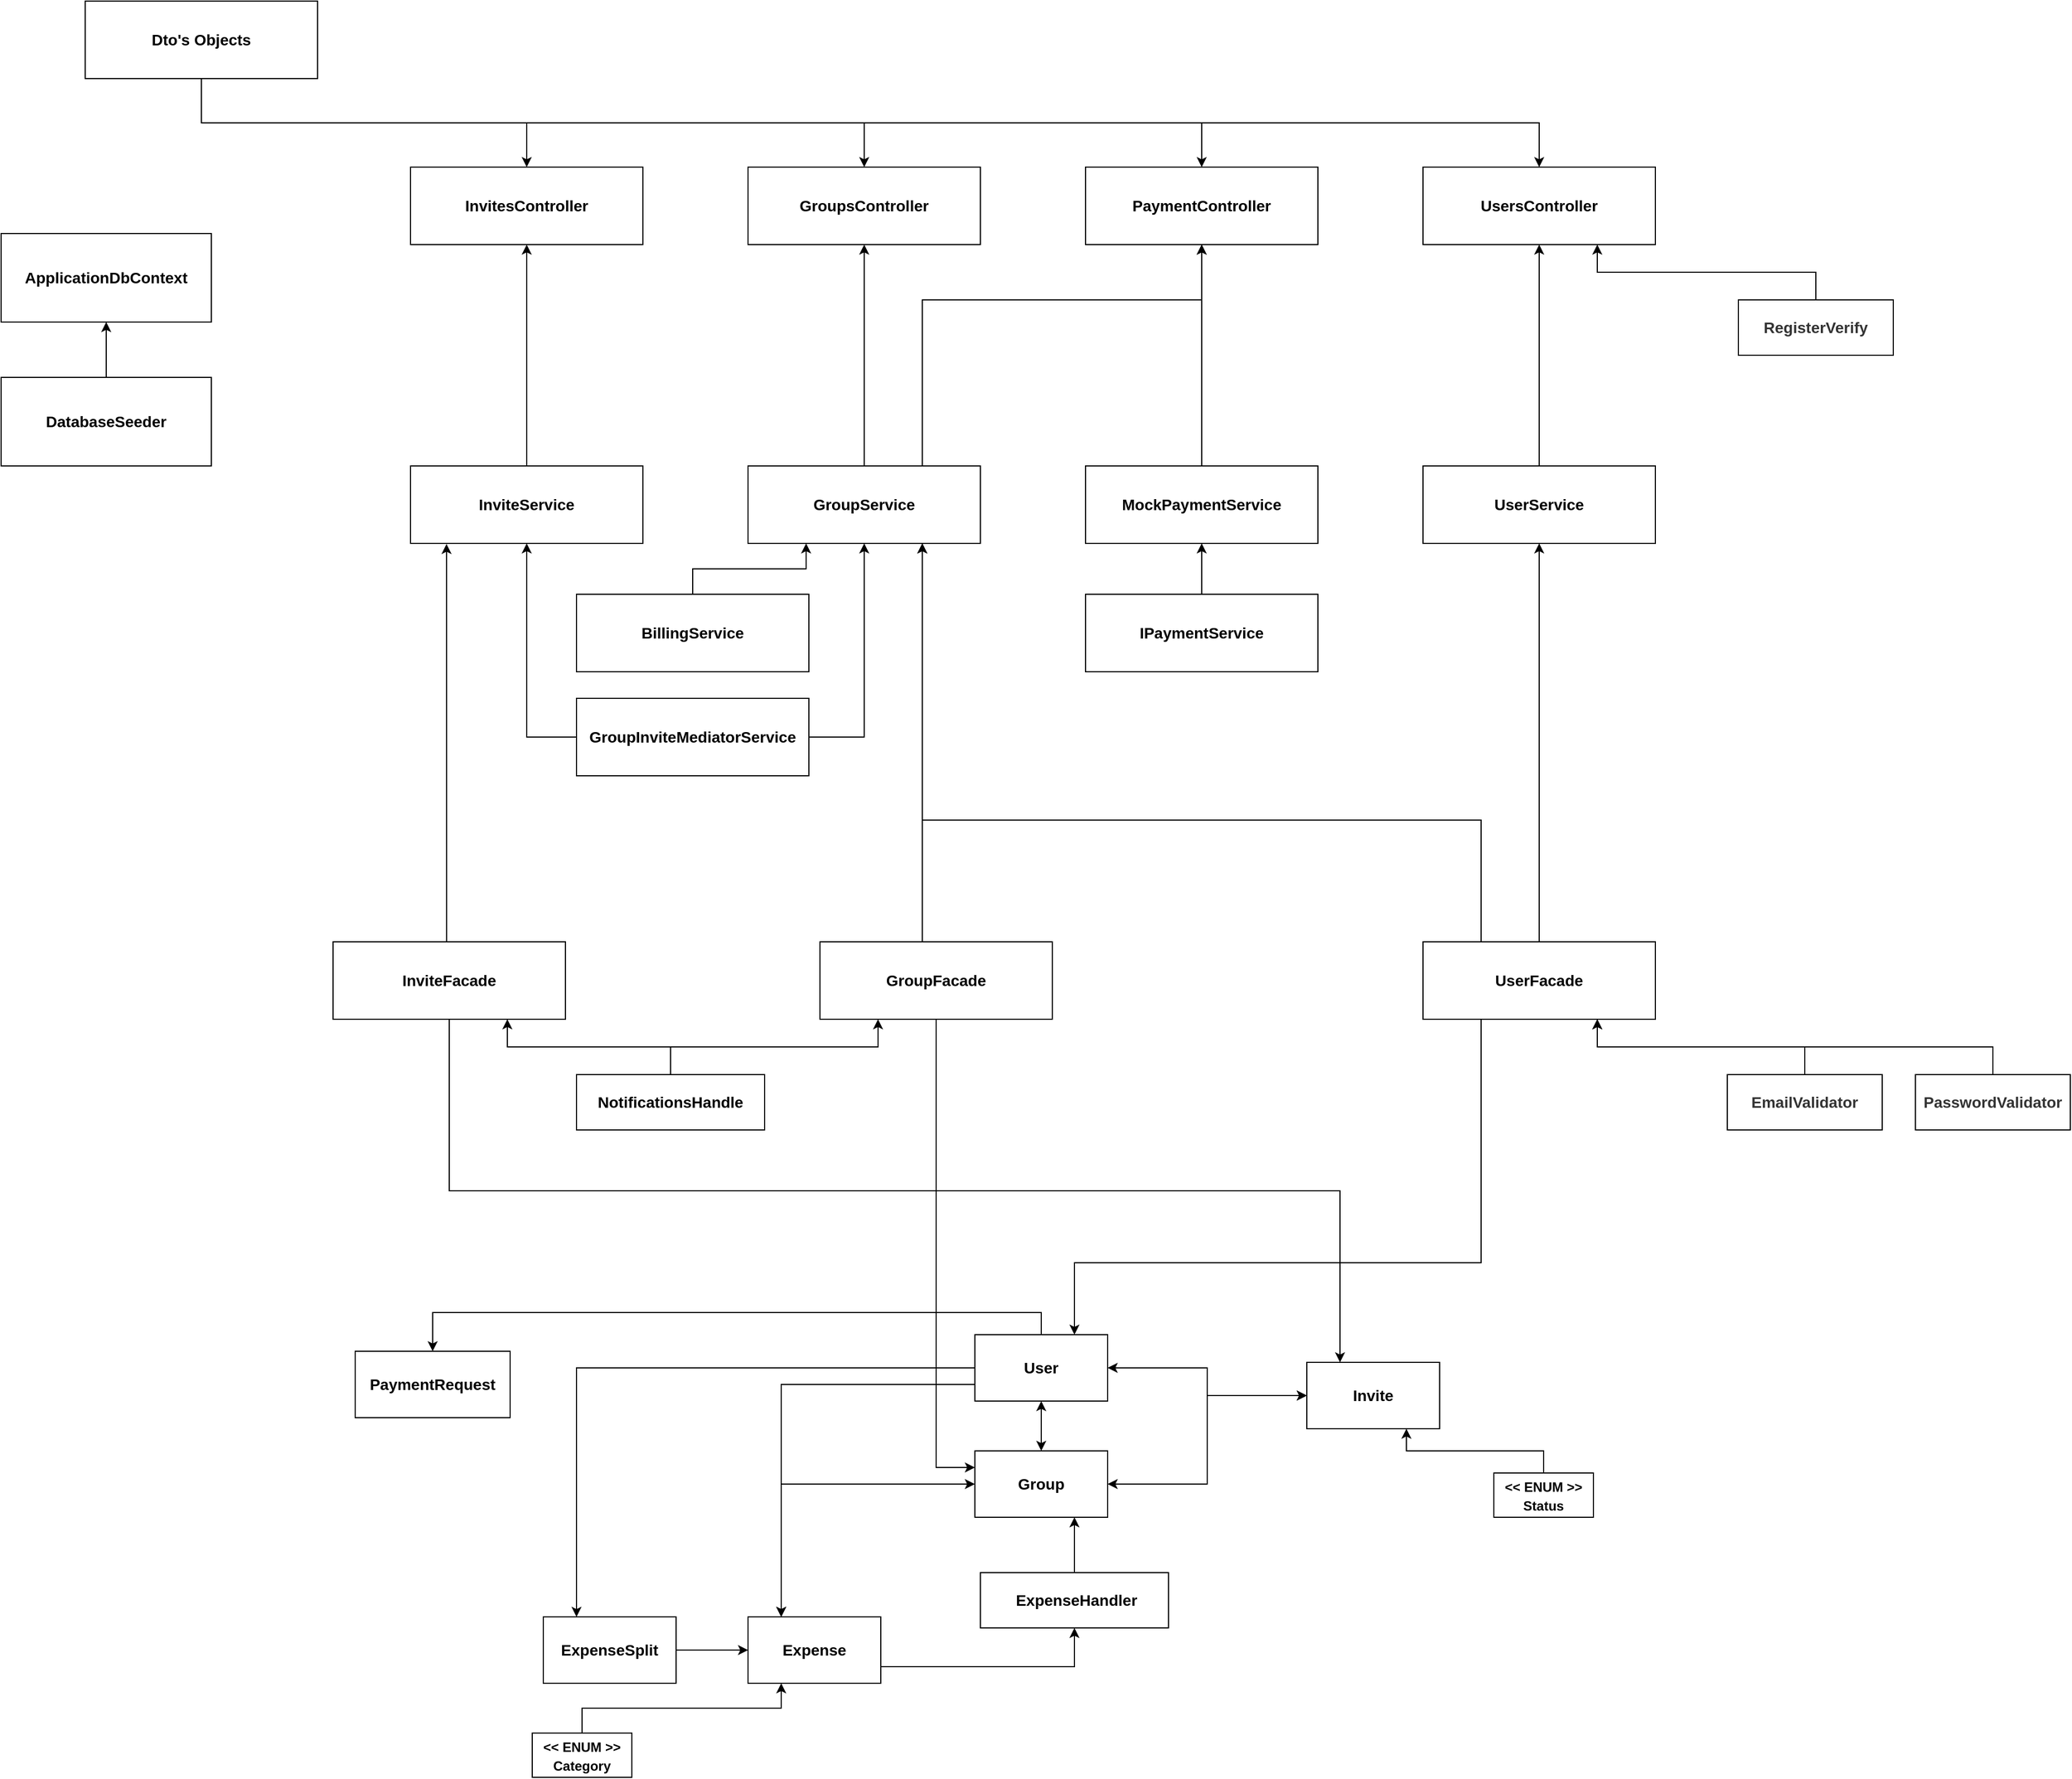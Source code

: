 <mxfile version="18.0.1" type="device"><diagram id="yKaXsd5mCQuFuJImLp-0" name="Page-1"><mxGraphModel dx="3773" dy="2908" grid="1" gridSize="10" guides="1" tooltips="1" connect="1" arrows="1" fold="1" page="1" pageScale="1" pageWidth="827" pageHeight="1169" math="0" shadow="0"><root><mxCell id="0"/><mxCell id="1" parent="0"/><mxCell id="Y6YP4naaNZ0JwO63pL_O-31" value="&lt;span style=&quot;font-weight: 700;&quot;&gt;PaymentRequest&lt;/span&gt;" style="rounded=0;whiteSpace=wrap;html=1;fontSize=14;" parent="1" vertex="1"><mxGeometry x="-380" y="100" width="140" height="60" as="geometry"/></mxCell><mxCell id="lEHrMO7VOH57SdUFecCH-38" style="edgeStyle=orthogonalEdgeStyle;rounded=0;orthogonalLoop=1;jettySize=auto;html=1;exitX=1;exitY=0.75;exitDx=0;exitDy=0;entryX=0.5;entryY=1;entryDx=0;entryDy=0;" edge="1" parent="1" source="Y6YP4naaNZ0JwO63pL_O-32" target="Y6YP4naaNZ0JwO63pL_O-43"><mxGeometry relative="1" as="geometry"/></mxCell><mxCell id="Y6YP4naaNZ0JwO63pL_O-32" value="&lt;span style=&quot;font-weight: 700;&quot;&gt;Expense&lt;/span&gt;" style="rounded=0;whiteSpace=wrap;html=1;fontSize=14;" parent="1" vertex="1"><mxGeometry x="-25" y="340" width="120" height="60" as="geometry"/></mxCell><mxCell id="lEHrMO7VOH57SdUFecCH-13" style="edgeStyle=orthogonalEdgeStyle;rounded=0;orthogonalLoop=1;jettySize=auto;html=1;entryX=0.75;entryY=1;entryDx=0;entryDy=0;exitX=0.5;exitY=0;exitDx=0;exitDy=0;" edge="1" parent="1" source="Y6YP4naaNZ0JwO63pL_O-34" target="Y6YP4naaNZ0JwO63pL_O-37"><mxGeometry relative="1" as="geometry"/></mxCell><mxCell id="Y6YP4naaNZ0JwO63pL_O-34" value="&lt;span style=&quot;font-weight: 700; font-size: 12px;&quot;&gt;&amp;lt;&amp;lt; ENUM &amp;gt;&amp;gt;&lt;br&gt;Status&lt;/span&gt;" style="rounded=0;whiteSpace=wrap;html=1;fontSize=14;" parent="1" vertex="1"><mxGeometry x="649" y="210" width="90" height="40" as="geometry"/></mxCell><mxCell id="Y6YP4naaNZ0JwO63pL_O-35" value="&lt;span style=&quot;font-weight: 700;&quot;&gt;ApplicationDbContext&lt;/span&gt;" style="rounded=0;whiteSpace=wrap;html=1;fontSize=14;" parent="1" vertex="1"><mxGeometry x="-700" y="-910" width="190" height="80" as="geometry"/></mxCell><mxCell id="lEHrMO7VOH57SdUFecCH-34" style="edgeStyle=orthogonalEdgeStyle;rounded=0;orthogonalLoop=1;jettySize=auto;html=1;exitX=0.5;exitY=0;exitDx=0;exitDy=0;entryX=0.75;entryY=1;entryDx=0;entryDy=0;" edge="1" parent="1" source="Y6YP4naaNZ0JwO63pL_O-36" target="Y6YP4naaNZ0JwO63pL_O-88"><mxGeometry relative="1" as="geometry"/></mxCell><mxCell id="lEHrMO7VOH57SdUFecCH-35" style="edgeStyle=orthogonalEdgeStyle;rounded=0;orthogonalLoop=1;jettySize=auto;html=1;entryX=0.25;entryY=1;entryDx=0;entryDy=0;exitX=0.5;exitY=0;exitDx=0;exitDy=0;" edge="1" parent="1" source="Y6YP4naaNZ0JwO63pL_O-36" target="Y6YP4naaNZ0JwO63pL_O-84"><mxGeometry relative="1" as="geometry"/></mxCell><mxCell id="Y6YP4naaNZ0JwO63pL_O-36" value="&lt;span style=&quot;font-weight: 700;&quot;&gt;NotificationsHandle&lt;/span&gt;" style="rounded=0;whiteSpace=wrap;html=1;fontSize=14;" parent="1" vertex="1"><mxGeometry x="-180" y="-150" width="170" height="50" as="geometry"/></mxCell><mxCell id="Y6YP4naaNZ0JwO63pL_O-37" value="&lt;span style=&quot;font-weight: 700;&quot;&gt;Invite&lt;/span&gt;" style="rounded=0;whiteSpace=wrap;html=1;fontSize=14;" parent="1" vertex="1"><mxGeometry x="480" y="110" width="120" height="60" as="geometry"/></mxCell><mxCell id="lEHrMO7VOH57SdUFecCH-6" style="edgeStyle=orthogonalEdgeStyle;rounded=0;orthogonalLoop=1;jettySize=auto;html=1;exitX=0.5;exitY=0;exitDx=0;exitDy=0;entryX=0.75;entryY=1;entryDx=0;entryDy=0;" edge="1" parent="1" source="Y6YP4naaNZ0JwO63pL_O-38" target="Y6YP4naaNZ0JwO63pL_O-86"><mxGeometry relative="1" as="geometry"/></mxCell><mxCell id="Y6YP4naaNZ0JwO63pL_O-38" value="&lt;span style=&quot;color: rgb(51, 51, 51); font-weight: 700;&quot;&gt;EmailValidator&lt;/span&gt;" style="rounded=0;whiteSpace=wrap;html=1;fontSize=14;" parent="1" vertex="1"><mxGeometry x="860" y="-150" width="140" height="50" as="geometry"/></mxCell><mxCell id="lEHrMO7VOH57SdUFecCH-9" style="edgeStyle=orthogonalEdgeStyle;rounded=0;orthogonalLoop=1;jettySize=auto;html=1;exitX=0.5;exitY=0;exitDx=0;exitDy=0;entryX=0.75;entryY=1;entryDx=0;entryDy=0;" edge="1" parent="1" source="Y6YP4naaNZ0JwO63pL_O-39" target="Y6YP4naaNZ0JwO63pL_O-86"><mxGeometry relative="1" as="geometry"/></mxCell><mxCell id="Y6YP4naaNZ0JwO63pL_O-39" value="&lt;span style=&quot;color: rgb(51, 51, 51); font-weight: 700;&quot;&gt;PasswordValidator&lt;/span&gt;" style="rounded=0;whiteSpace=wrap;html=1;fontSize=14;" parent="1" vertex="1"><mxGeometry x="1030" y="-150" width="140" height="50" as="geometry"/></mxCell><mxCell id="lEHrMO7VOH57SdUFecCH-39" style="edgeStyle=orthogonalEdgeStyle;rounded=0;orthogonalLoop=1;jettySize=auto;html=1;exitX=0;exitY=0.75;exitDx=0;exitDy=0;entryX=0.25;entryY=0;entryDx=0;entryDy=0;startArrow=none;startFill=0;" edge="1" parent="1" source="Y6YP4naaNZ0JwO63pL_O-40" target="Y6YP4naaNZ0JwO63pL_O-32"><mxGeometry relative="1" as="geometry"/></mxCell><mxCell id="lEHrMO7VOH57SdUFecCH-42" style="edgeStyle=orthogonalEdgeStyle;rounded=0;orthogonalLoop=1;jettySize=auto;html=1;exitX=0;exitY=0.5;exitDx=0;exitDy=0;entryX=0.25;entryY=0;entryDx=0;entryDy=0;startArrow=none;startFill=0;" edge="1" parent="1" source="Y6YP4naaNZ0JwO63pL_O-40" target="Y6YP4naaNZ0JwO63pL_O-42"><mxGeometry relative="1" as="geometry"/></mxCell><mxCell id="lEHrMO7VOH57SdUFecCH-43" style="edgeStyle=orthogonalEdgeStyle;rounded=0;orthogonalLoop=1;jettySize=auto;html=1;exitX=0.5;exitY=1;exitDx=0;exitDy=0;entryX=0.5;entryY=0;entryDx=0;entryDy=0;startArrow=classic;startFill=1;" edge="1" parent="1" source="Y6YP4naaNZ0JwO63pL_O-40" target="Y6YP4naaNZ0JwO63pL_O-41"><mxGeometry relative="1" as="geometry"/></mxCell><mxCell id="lEHrMO7VOH57SdUFecCH-45" style="edgeStyle=orthogonalEdgeStyle;rounded=0;orthogonalLoop=1;jettySize=auto;html=1;startArrow=classic;startFill=1;" edge="1" parent="1" source="Y6YP4naaNZ0JwO63pL_O-40" target="Y6YP4naaNZ0JwO63pL_O-37"><mxGeometry relative="1" as="geometry"/></mxCell><mxCell id="lEHrMO7VOH57SdUFecCH-48" style="edgeStyle=orthogonalEdgeStyle;rounded=0;orthogonalLoop=1;jettySize=auto;html=1;exitX=0.5;exitY=0;exitDx=0;exitDy=0;entryX=0.5;entryY=0;entryDx=0;entryDy=0;startArrow=none;startFill=0;" edge="1" parent="1" source="Y6YP4naaNZ0JwO63pL_O-40" target="Y6YP4naaNZ0JwO63pL_O-31"><mxGeometry relative="1" as="geometry"/></mxCell><mxCell id="Y6YP4naaNZ0JwO63pL_O-40" value="&lt;span style=&quot;font-weight: 700;&quot;&gt;User&lt;/span&gt;" style="rounded=0;whiteSpace=wrap;html=1;fontSize=14;" parent="1" vertex="1"><mxGeometry x="180" y="85" width="120" height="60" as="geometry"/></mxCell><mxCell id="lEHrMO7VOH57SdUFecCH-40" style="edgeStyle=orthogonalEdgeStyle;rounded=0;orthogonalLoop=1;jettySize=auto;html=1;entryX=0.25;entryY=0;entryDx=0;entryDy=0;startArrow=classic;startFill=1;" edge="1" parent="1" source="Y6YP4naaNZ0JwO63pL_O-41" target="Y6YP4naaNZ0JwO63pL_O-32"><mxGeometry relative="1" as="geometry"/></mxCell><mxCell id="lEHrMO7VOH57SdUFecCH-44" style="edgeStyle=orthogonalEdgeStyle;rounded=0;orthogonalLoop=1;jettySize=auto;html=1;exitX=1;exitY=0.5;exitDx=0;exitDy=0;entryX=0;entryY=0.5;entryDx=0;entryDy=0;startArrow=classic;startFill=1;" edge="1" parent="1" source="Y6YP4naaNZ0JwO63pL_O-41" target="Y6YP4naaNZ0JwO63pL_O-37"><mxGeometry relative="1" as="geometry"/></mxCell><mxCell id="Y6YP4naaNZ0JwO63pL_O-41" value="&lt;span style=&quot;font-weight: 700;&quot;&gt;Group&lt;/span&gt;" style="rounded=0;whiteSpace=wrap;html=1;fontSize=14;" parent="1" vertex="1"><mxGeometry x="180" y="190" width="120" height="60" as="geometry"/></mxCell><mxCell id="lEHrMO7VOH57SdUFecCH-41" style="edgeStyle=orthogonalEdgeStyle;rounded=0;orthogonalLoop=1;jettySize=auto;html=1;entryX=0;entryY=0.5;entryDx=0;entryDy=0;startArrow=none;startFill=0;" edge="1" parent="1" source="Y6YP4naaNZ0JwO63pL_O-42" target="Y6YP4naaNZ0JwO63pL_O-32"><mxGeometry relative="1" as="geometry"/></mxCell><mxCell id="Y6YP4naaNZ0JwO63pL_O-42" value="&lt;span style=&quot;font-weight: 700;&quot;&gt;ExpenseSplit&lt;/span&gt;" style="rounded=0;whiteSpace=wrap;html=1;fontSize=14;" parent="1" vertex="1"><mxGeometry x="-210" y="340" width="120" height="60" as="geometry"/></mxCell><mxCell id="lEHrMO7VOH57SdUFecCH-12" style="edgeStyle=orthogonalEdgeStyle;rounded=0;orthogonalLoop=1;jettySize=auto;html=1;exitX=0.5;exitY=0;exitDx=0;exitDy=0;entryX=0.75;entryY=1;entryDx=0;entryDy=0;" edge="1" parent="1" source="Y6YP4naaNZ0JwO63pL_O-43" target="Y6YP4naaNZ0JwO63pL_O-41"><mxGeometry relative="1" as="geometry"/></mxCell><mxCell id="Y6YP4naaNZ0JwO63pL_O-43" value="&lt;span style=&quot;font-weight: 700;&quot;&gt;&amp;nbsp;ExpenseHandler&lt;/span&gt;" style="rounded=0;whiteSpace=wrap;html=1;fontSize=14;" parent="1" vertex="1"><mxGeometry x="185" y="300" width="170" height="50" as="geometry"/></mxCell><mxCell id="lEHrMO7VOH57SdUFecCH-14" style="edgeStyle=orthogonalEdgeStyle;rounded=0;orthogonalLoop=1;jettySize=auto;html=1;entryX=0.25;entryY=1;entryDx=0;entryDy=0;exitX=0.5;exitY=0;exitDx=0;exitDy=0;" edge="1" parent="1" source="Y6YP4naaNZ0JwO63pL_O-44" target="Y6YP4naaNZ0JwO63pL_O-32"><mxGeometry relative="1" as="geometry"/></mxCell><mxCell id="Y6YP4naaNZ0JwO63pL_O-44" value="&lt;span style=&quot;font-weight: 700; font-size: 12px;&quot;&gt;&amp;lt;&amp;lt; ENUM &amp;gt;&amp;gt;&lt;br&gt;Category&lt;br&gt;&lt;/span&gt;" style="rounded=0;whiteSpace=wrap;html=1;fontSize=14;" parent="1" vertex="1"><mxGeometry x="-220" y="445" width="90" height="40" as="geometry"/></mxCell><mxCell id="lEHrMO7VOH57SdUFecCH-31" style="edgeStyle=orthogonalEdgeStyle;rounded=0;orthogonalLoop=1;jettySize=auto;html=1;exitX=0.75;exitY=0;exitDx=0;exitDy=0;entryX=0.75;entryY=1;entryDx=0;entryDy=0;" edge="1" parent="1" source="Y6YP4naaNZ0JwO63pL_O-84" target="Y6YP4naaNZ0JwO63pL_O-94"><mxGeometry relative="1" as="geometry"><Array as="points"><mxPoint x="133" y="-270"/></Array></mxGeometry></mxCell><mxCell id="lEHrMO7VOH57SdUFecCH-49" style="edgeStyle=orthogonalEdgeStyle;rounded=0;orthogonalLoop=1;jettySize=auto;html=1;exitX=0.5;exitY=1;exitDx=0;exitDy=0;entryX=0;entryY=0.25;entryDx=0;entryDy=0;startArrow=none;startFill=0;" edge="1" parent="1" source="Y6YP4naaNZ0JwO63pL_O-84" target="Y6YP4naaNZ0JwO63pL_O-41"><mxGeometry relative="1" as="geometry"/></mxCell><mxCell id="Y6YP4naaNZ0JwO63pL_O-84" value="&lt;span style=&quot;font-weight: 700;&quot;&gt;GroupFacade&lt;/span&gt;" style="rounded=0;whiteSpace=wrap;html=1;fontSize=14;" parent="1" vertex="1"><mxGeometry x="40" y="-270" width="210" height="70" as="geometry"/></mxCell><mxCell id="lEHrMO7VOH57SdUFecCH-22" style="edgeStyle=orthogonalEdgeStyle;rounded=0;orthogonalLoop=1;jettySize=auto;html=1;exitX=0.5;exitY=0;exitDx=0;exitDy=0;" edge="1" parent="1" source="Y6YP4naaNZ0JwO63pL_O-86" target="Y6YP4naaNZ0JwO63pL_O-96"><mxGeometry relative="1" as="geometry"/></mxCell><mxCell id="lEHrMO7VOH57SdUFecCH-32" style="edgeStyle=orthogonalEdgeStyle;rounded=0;orthogonalLoop=1;jettySize=auto;html=1;exitX=0.25;exitY=0;exitDx=0;exitDy=0;entryX=0.75;entryY=1;entryDx=0;entryDy=0;" edge="1" parent="1" source="Y6YP4naaNZ0JwO63pL_O-86" target="Y6YP4naaNZ0JwO63pL_O-94"><mxGeometry relative="1" as="geometry"><Array as="points"><mxPoint x="638" y="-380"/><mxPoint x="133" y="-380"/></Array></mxGeometry></mxCell><mxCell id="lEHrMO7VOH57SdUFecCH-50" style="edgeStyle=orthogonalEdgeStyle;rounded=0;orthogonalLoop=1;jettySize=auto;html=1;exitX=0.25;exitY=1;exitDx=0;exitDy=0;entryX=0.75;entryY=0;entryDx=0;entryDy=0;startArrow=none;startFill=0;" edge="1" parent="1" source="Y6YP4naaNZ0JwO63pL_O-86" target="Y6YP4naaNZ0JwO63pL_O-40"><mxGeometry relative="1" as="geometry"><Array as="points"><mxPoint x="638" y="20"/><mxPoint x="270" y="20"/></Array></mxGeometry></mxCell><mxCell id="Y6YP4naaNZ0JwO63pL_O-86" value="&lt;span style=&quot;font-weight: 700;&quot;&gt;UserFacade&lt;/span&gt;" style="rounded=0;whiteSpace=wrap;html=1;fontSize=14;" parent="1" vertex="1"><mxGeometry x="585" y="-270" width="210" height="70" as="geometry"/></mxCell><mxCell id="lEHrMO7VOH57SdUFecCH-33" style="edgeStyle=orthogonalEdgeStyle;rounded=0;orthogonalLoop=1;jettySize=auto;html=1;exitX=0.5;exitY=0;exitDx=0;exitDy=0;entryX=0.155;entryY=1.008;entryDx=0;entryDy=0;entryPerimeter=0;" edge="1" parent="1" source="Y6YP4naaNZ0JwO63pL_O-88" target="Y6YP4naaNZ0JwO63pL_O-93"><mxGeometry relative="1" as="geometry"><Array as="points"><mxPoint x="-297" y="-270"/></Array></mxGeometry></mxCell><mxCell id="lEHrMO7VOH57SdUFecCH-51" style="edgeStyle=orthogonalEdgeStyle;rounded=0;orthogonalLoop=1;jettySize=auto;html=1;exitX=0.5;exitY=1;exitDx=0;exitDy=0;entryX=0.25;entryY=0;entryDx=0;entryDy=0;startArrow=none;startFill=0;" edge="1" parent="1" source="Y6YP4naaNZ0JwO63pL_O-88" target="Y6YP4naaNZ0JwO63pL_O-37"><mxGeometry relative="1" as="geometry"/></mxCell><mxCell id="Y6YP4naaNZ0JwO63pL_O-88" value="&lt;span style=&quot;font-weight: 700;&quot;&gt;InviteFacade&lt;/span&gt;" style="rounded=0;whiteSpace=wrap;html=1;fontSize=14;" parent="1" vertex="1"><mxGeometry x="-400" y="-270" width="210" height="70" as="geometry"/></mxCell><mxCell id="lEHrMO7VOH57SdUFecCH-11" style="edgeStyle=orthogonalEdgeStyle;rounded=0;orthogonalLoop=1;jettySize=auto;html=1;" edge="1" parent="1" source="Y6YP4naaNZ0JwO63pL_O-91" target="Y6YP4naaNZ0JwO63pL_O-35"><mxGeometry relative="1" as="geometry"/></mxCell><mxCell id="Y6YP4naaNZ0JwO63pL_O-91" value="&lt;span style=&quot;font-weight: 700;&quot;&gt;DatabaseSeeder&lt;/span&gt;" style="rounded=0;whiteSpace=wrap;html=1;fontSize=14;" parent="1" vertex="1"><mxGeometry x="-700" y="-780" width="190" height="80" as="geometry"/></mxCell><mxCell id="lEHrMO7VOH57SdUFecCH-24" style="edgeStyle=orthogonalEdgeStyle;rounded=0;orthogonalLoop=1;jettySize=auto;html=1;entryX=0.25;entryY=1;entryDx=0;entryDy=0;" edge="1" parent="1" source="Y6YP4naaNZ0JwO63pL_O-92" target="Y6YP4naaNZ0JwO63pL_O-94"><mxGeometry relative="1" as="geometry"/></mxCell><mxCell id="Y6YP4naaNZ0JwO63pL_O-92" value="&lt;b&gt;BillingService&lt;/b&gt;" style="rounded=0;whiteSpace=wrap;html=1;fontSize=14;" parent="1" vertex="1"><mxGeometry x="-180" y="-584" width="210" height="70" as="geometry"/></mxCell><mxCell id="lEHrMO7VOH57SdUFecCH-23" style="edgeStyle=orthogonalEdgeStyle;rounded=0;orthogonalLoop=1;jettySize=auto;html=1;exitX=0.5;exitY=0;exitDx=0;exitDy=0;entryX=0.5;entryY=1;entryDx=0;entryDy=0;" edge="1" parent="1" source="Y6YP4naaNZ0JwO63pL_O-93" target="Y6YP4naaNZ0JwO63pL_O-115"><mxGeometry relative="1" as="geometry"/></mxCell><mxCell id="Y6YP4naaNZ0JwO63pL_O-93" value="&lt;b&gt;InviteService&lt;/b&gt;" style="rounded=0;whiteSpace=wrap;html=1;fontSize=14;" parent="1" vertex="1"><mxGeometry x="-330" y="-700" width="210" height="70" as="geometry"/></mxCell><mxCell id="lEHrMO7VOH57SdUFecCH-21" style="edgeStyle=orthogonalEdgeStyle;rounded=0;orthogonalLoop=1;jettySize=auto;html=1;exitX=0.5;exitY=0;exitDx=0;exitDy=0;entryX=0.5;entryY=1;entryDx=0;entryDy=0;" edge="1" parent="1" source="Y6YP4naaNZ0JwO63pL_O-94" target="Y6YP4naaNZ0JwO63pL_O-116"><mxGeometry relative="1" as="geometry"/></mxCell><mxCell id="lEHrMO7VOH57SdUFecCH-28" style="edgeStyle=orthogonalEdgeStyle;rounded=0;orthogonalLoop=1;jettySize=auto;html=1;exitX=0.75;exitY=0;exitDx=0;exitDy=0;entryX=0.5;entryY=1;entryDx=0;entryDy=0;" edge="1" parent="1" source="Y6YP4naaNZ0JwO63pL_O-94" target="Y6YP4naaNZ0JwO63pL_O-118"><mxGeometry relative="1" as="geometry"><Array as="points"><mxPoint x="133" y="-850"/><mxPoint x="385" y="-850"/></Array></mxGeometry></mxCell><mxCell id="Y6YP4naaNZ0JwO63pL_O-94" value="&lt;span style=&quot;font-weight: 700;&quot;&gt;GroupService&lt;/span&gt;" style="rounded=0;whiteSpace=wrap;html=1;fontSize=14;" parent="1" vertex="1"><mxGeometry x="-25" y="-700" width="210" height="70" as="geometry"/></mxCell><mxCell id="lEHrMO7VOH57SdUFecCH-29" style="edgeStyle=orthogonalEdgeStyle;rounded=0;orthogonalLoop=1;jettySize=auto;html=1;entryX=0.5;entryY=1;entryDx=0;entryDy=0;exitX=1;exitY=0.5;exitDx=0;exitDy=0;" edge="1" parent="1" source="Y6YP4naaNZ0JwO63pL_O-95" target="Y6YP4naaNZ0JwO63pL_O-94"><mxGeometry relative="1" as="geometry"/></mxCell><mxCell id="lEHrMO7VOH57SdUFecCH-30" style="edgeStyle=orthogonalEdgeStyle;rounded=0;orthogonalLoop=1;jettySize=auto;html=1;exitX=0;exitY=0.5;exitDx=0;exitDy=0;" edge="1" parent="1" source="Y6YP4naaNZ0JwO63pL_O-95" target="Y6YP4naaNZ0JwO63pL_O-93"><mxGeometry relative="1" as="geometry"/></mxCell><mxCell id="Y6YP4naaNZ0JwO63pL_O-95" value="&lt;span style=&quot;font-weight: 700;&quot;&gt;GroupInviteMediatorService&lt;/span&gt;" style="rounded=0;whiteSpace=wrap;html=1;fontSize=14;" parent="1" vertex="1"><mxGeometry x="-180" y="-490" width="210" height="70" as="geometry"/></mxCell><mxCell id="lEHrMO7VOH57SdUFecCH-27" style="edgeStyle=orthogonalEdgeStyle;rounded=0;orthogonalLoop=1;jettySize=auto;html=1;exitX=0.5;exitY=0;exitDx=0;exitDy=0;" edge="1" parent="1" source="Y6YP4naaNZ0JwO63pL_O-96" target="Y6YP4naaNZ0JwO63pL_O-117"><mxGeometry relative="1" as="geometry"/></mxCell><mxCell id="Y6YP4naaNZ0JwO63pL_O-96" value="&lt;span style=&quot;font-weight: 700;&quot;&gt;UserService&lt;/span&gt;" style="rounded=0;whiteSpace=wrap;html=1;fontSize=14;" parent="1" vertex="1"><mxGeometry x="585" y="-700" width="210" height="70" as="geometry"/></mxCell><mxCell id="lEHrMO7VOH57SdUFecCH-36" style="edgeStyle=orthogonalEdgeStyle;rounded=0;orthogonalLoop=1;jettySize=auto;html=1;exitX=0.5;exitY=0;exitDx=0;exitDy=0;" edge="1" parent="1" source="Y6YP4naaNZ0JwO63pL_O-97" target="Y6YP4naaNZ0JwO63pL_O-98"><mxGeometry relative="1" as="geometry"/></mxCell><mxCell id="Y6YP4naaNZ0JwO63pL_O-97" value="&lt;span style=&quot;font-weight: 700;&quot;&gt;IPaymentService&lt;/span&gt;" style="rounded=0;whiteSpace=wrap;html=1;fontSize=14;" parent="1" vertex="1"><mxGeometry x="280" y="-584" width="210" height="70" as="geometry"/></mxCell><mxCell id="lEHrMO7VOH57SdUFecCH-37" style="edgeStyle=orthogonalEdgeStyle;rounded=0;orthogonalLoop=1;jettySize=auto;html=1;exitX=0.25;exitY=0;exitDx=0;exitDy=0;entryX=0.5;entryY=1;entryDx=0;entryDy=0;" edge="1" parent="1" source="Y6YP4naaNZ0JwO63pL_O-98" target="Y6YP4naaNZ0JwO63pL_O-118"><mxGeometry relative="1" as="geometry"><Array as="points"><mxPoint x="385" y="-678"/></Array></mxGeometry></mxCell><mxCell id="Y6YP4naaNZ0JwO63pL_O-98" value="&lt;span style=&quot;font-weight: 700;&quot;&gt;MockPaymentService&lt;/span&gt;" style="rounded=0;whiteSpace=wrap;html=1;fontSize=14;" parent="1" vertex="1"><mxGeometry x="280" y="-700" width="210" height="70" as="geometry"/></mxCell><mxCell id="lEHrMO7VOH57SdUFecCH-16" style="edgeStyle=orthogonalEdgeStyle;rounded=0;orthogonalLoop=1;jettySize=auto;html=1;exitX=0.5;exitY=1;exitDx=0;exitDy=0;" edge="1" parent="1" source="Y6YP4naaNZ0JwO63pL_O-99" target="Y6YP4naaNZ0JwO63pL_O-117"><mxGeometry relative="1" as="geometry"/></mxCell><mxCell id="lEHrMO7VOH57SdUFecCH-17" style="edgeStyle=orthogonalEdgeStyle;rounded=0;orthogonalLoop=1;jettySize=auto;html=1;exitX=0.5;exitY=1;exitDx=0;exitDy=0;" edge="1" parent="1" source="Y6YP4naaNZ0JwO63pL_O-99" target="Y6YP4naaNZ0JwO63pL_O-118"><mxGeometry relative="1" as="geometry"/></mxCell><mxCell id="lEHrMO7VOH57SdUFecCH-18" style="edgeStyle=orthogonalEdgeStyle;rounded=0;orthogonalLoop=1;jettySize=auto;html=1;exitX=0.5;exitY=1;exitDx=0;exitDy=0;" edge="1" parent="1" source="Y6YP4naaNZ0JwO63pL_O-99" target="Y6YP4naaNZ0JwO63pL_O-116"><mxGeometry relative="1" as="geometry"/></mxCell><mxCell id="lEHrMO7VOH57SdUFecCH-19" style="edgeStyle=orthogonalEdgeStyle;rounded=0;orthogonalLoop=1;jettySize=auto;html=1;exitX=0.5;exitY=1;exitDx=0;exitDy=0;entryX=0.5;entryY=0;entryDx=0;entryDy=0;" edge="1" parent="1" source="Y6YP4naaNZ0JwO63pL_O-99" target="Y6YP4naaNZ0JwO63pL_O-115"><mxGeometry relative="1" as="geometry"/></mxCell><mxCell id="Y6YP4naaNZ0JwO63pL_O-99" value="&lt;span style=&quot;font-weight: 700;&quot;&gt;Dto's Objects&lt;/span&gt;" style="rounded=0;whiteSpace=wrap;html=1;fontSize=14;" parent="1" vertex="1"><mxGeometry x="-624" y="-1120" width="210" height="70" as="geometry"/></mxCell><mxCell id="lEHrMO7VOH57SdUFecCH-10" style="edgeStyle=orthogonalEdgeStyle;rounded=0;orthogonalLoop=1;jettySize=auto;html=1;exitX=0.5;exitY=0;exitDx=0;exitDy=0;entryX=0.75;entryY=1;entryDx=0;entryDy=0;" edge="1" parent="1" source="Y6YP4naaNZ0JwO63pL_O-114" target="Y6YP4naaNZ0JwO63pL_O-117"><mxGeometry relative="1" as="geometry"/></mxCell><mxCell id="Y6YP4naaNZ0JwO63pL_O-114" value="&lt;span style=&quot;color: rgb(51, 51, 51); font-weight: 700;&quot;&gt;RegisterVerify&lt;/span&gt;" style="rounded=0;whiteSpace=wrap;html=1;fontSize=14;" parent="1" vertex="1"><mxGeometry x="870" y="-850" width="140" height="50" as="geometry"/></mxCell><mxCell id="Y6YP4naaNZ0JwO63pL_O-115" value="&lt;b&gt;InvitesController&lt;/b&gt;" style="rounded=0;whiteSpace=wrap;html=1;fontSize=14;" parent="1" vertex="1"><mxGeometry x="-330" y="-970" width="210" height="70" as="geometry"/></mxCell><mxCell id="Y6YP4naaNZ0JwO63pL_O-116" value="&lt;b&gt;GroupsController&lt;/b&gt;" style="rounded=0;whiteSpace=wrap;html=1;fontSize=14;" parent="1" vertex="1"><mxGeometry x="-25" y="-970" width="210" height="70" as="geometry"/></mxCell><mxCell id="Y6YP4naaNZ0JwO63pL_O-117" value="&lt;span style=&quot;font-weight: 700;&quot;&gt;Users&lt;/span&gt;&lt;b&gt;Controller&lt;/b&gt;" style="rounded=0;whiteSpace=wrap;html=1;fontSize=14;" parent="1" vertex="1"><mxGeometry x="585" y="-970" width="210" height="70" as="geometry"/></mxCell><mxCell id="Y6YP4naaNZ0JwO63pL_O-118" value="&lt;span style=&quot;font-weight: 700;&quot;&gt;Payment&lt;/span&gt;&lt;b&gt;Controller&lt;/b&gt;" style="rounded=0;whiteSpace=wrap;html=1;fontSize=14;" parent="1" vertex="1"><mxGeometry x="280" y="-970" width="210" height="70" as="geometry"/></mxCell></root></mxGraphModel></diagram></mxfile>